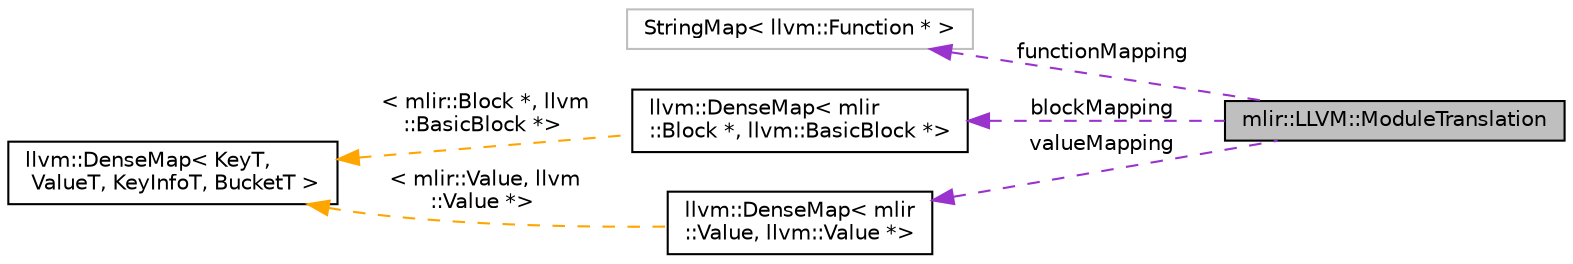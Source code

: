digraph "mlir::LLVM::ModuleTranslation"
{
  bgcolor="transparent";
  edge [fontname="Helvetica",fontsize="10",labelfontname="Helvetica",labelfontsize="10"];
  node [fontname="Helvetica",fontsize="10",shape=record];
  rankdir="LR";
  Node1 [label="mlir::LLVM::ModuleTranslation",height=0.2,width=0.4,color="black", fillcolor="grey75", style="filled", fontcolor="black"];
  Node2 -> Node1 [dir="back",color="darkorchid3",fontsize="10",style="dashed",label=" functionMapping" ,fontname="Helvetica"];
  Node2 [label="StringMap\< llvm::Function * \>",height=0.2,width=0.4,color="grey75"];
  Node3 -> Node1 [dir="back",color="darkorchid3",fontsize="10",style="dashed",label=" blockMapping" ,fontname="Helvetica"];
  Node3 [label="llvm::DenseMap\< mlir\l::Block *, llvm::BasicBlock *\>",height=0.2,width=0.4,color="black",URL="$classllvm_1_1DenseMap.html"];
  Node4 -> Node3 [dir="back",color="orange",fontsize="10",style="dashed",label=" \< mlir::Block *, llvm\l::BasicBlock *\>" ,fontname="Helvetica"];
  Node4 [label="llvm::DenseMap\< KeyT,\l ValueT, KeyInfoT, BucketT \>",height=0.2,width=0.4,color="black",URL="$classllvm_1_1DenseMap.html"];
  Node5 -> Node1 [dir="back",color="darkorchid3",fontsize="10",style="dashed",label=" valueMapping" ,fontname="Helvetica"];
  Node5 [label="llvm::DenseMap\< mlir\l::Value, llvm::Value *\>",height=0.2,width=0.4,color="black",URL="$classllvm_1_1DenseMap.html"];
  Node4 -> Node5 [dir="back",color="orange",fontsize="10",style="dashed",label=" \< mlir::Value, llvm\l::Value *\>" ,fontname="Helvetica"];
}
